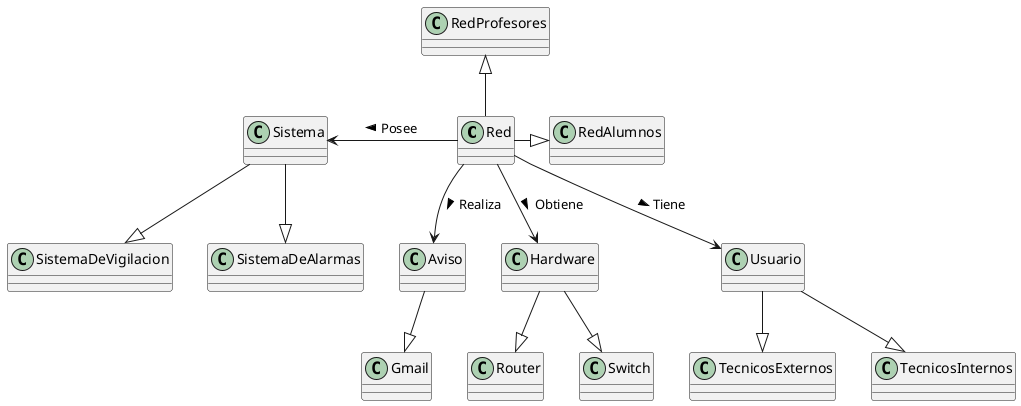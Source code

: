 @startuml proyecto
/' Diagrama de Clases -> Diagrama de Objetos -> Diagrama de estados '/

class Red 
class Sistema
class Hardware
class Usuario
class Aviso

Red  -l-> Sistema  : Posee >
Red --> Hardware : Obtiene >
Red --> Usuario : Tiene >
Red --> Aviso : Realiza >

Sistema --|> SistemaDeVigilacion
Sistema --|> SistemaDeAlarmas

Red -r-|> RedAlumnos
Red -u-|> RedProfesores

Hardware --|> Switch
Hardware --|> Router

Aviso --|> Gmail

Usuario --|> TecnicosInternos
Usuario --|> TecnicosExternos

@enduml